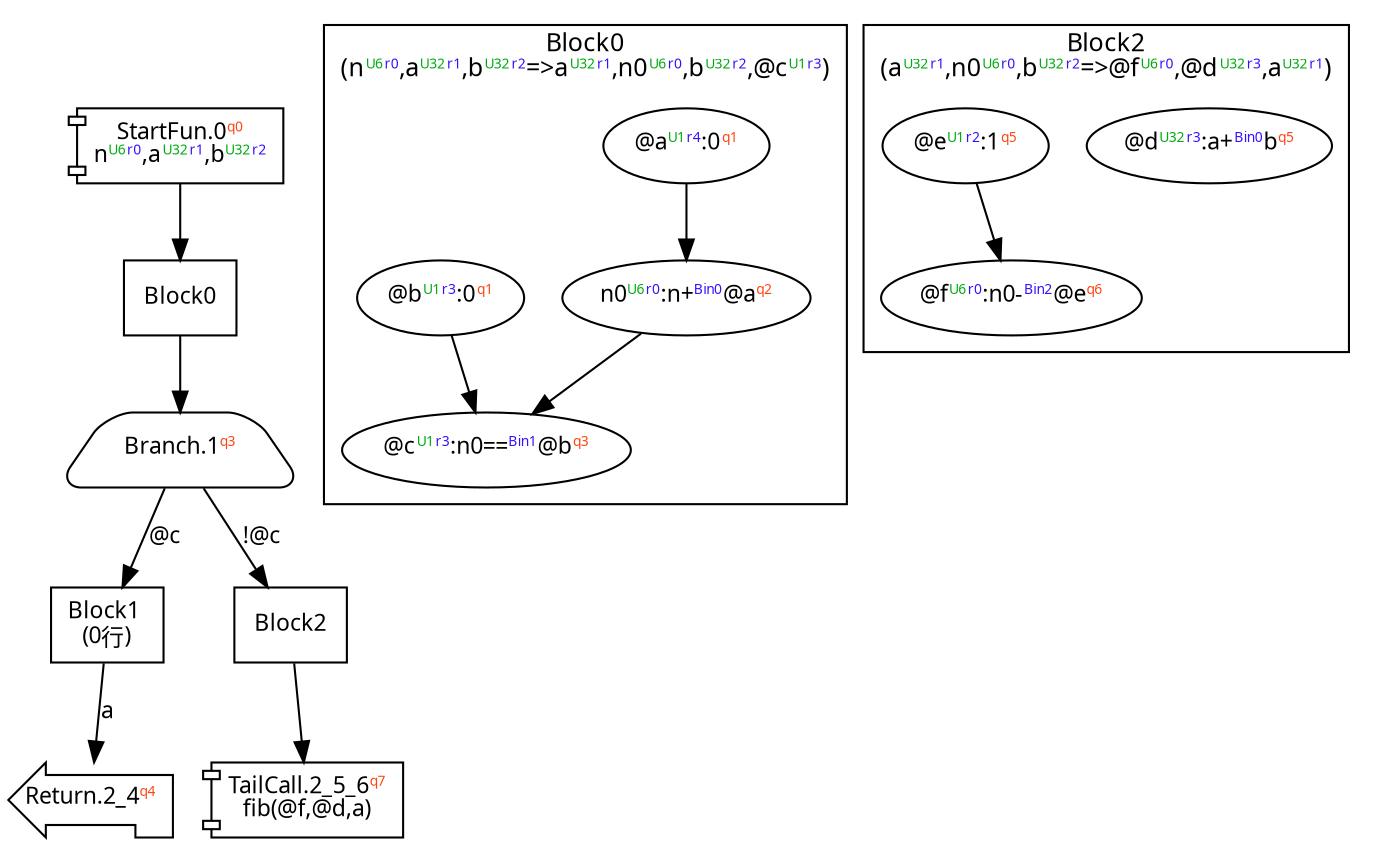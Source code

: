 digraph Program_ {
  graph [fontname = "Monaco", fontsize = 12, ranksep = 0.5];
  node [shape = box, fontname = "Monaco", fontsize = 11; colorscheme = pastel19];
  edge [fontname = "Monaco", fontsize = 11; colorscheme = pastel19];
  Jump0[label = <StartFun.0<font color="#ff4411" point-size="8"><sup>q0</sup></font><br/>n<font color="#00aa11" point-size="8"><sup>U6</sup></font><font color="#3311ff" point-size="8"><sup>r0</sup></font>,a<font color="#00aa11" point-size="8"><sup>U32</sup></font><font color="#3311ff" point-size="8"><sup>r1</sup></font>,b<font color="#00aa11" point-size="8"><sup>U32</sup></font><font color="#3311ff" point-size="8"><sup>r2</sup></font>>; shape = component];
  Jump0 -> Block0;
  Jump1[
    label = <Branch.1<font color="#ff4411" point-size="8"><sup>q3</sup></font>>;
    shape = trapezium; style = rounded;
  ];
  Block0 -> Jump1;
  Jump1 -> Block1 [label="@c"];
  Jump1 -> Block2 [label="!@c"];
  Jump2_4[label = <Return.2_4<font color="#ff4411" point-size="8"><sup>q4</sup></font>>; shape = lpromoter];
  Block1 -> Jump2_4 [label="a"];
  Jump2_5_6[label = <TailCall.2_5_6<font color="#ff4411" point-size="8"><sup>q7</sup></font><br/>fib(@f,@d,a)>; shape = component];
  Block2 -> Jump2_5_6;
  Block0 [label = "Block0"];
  Block1 [label = "Block1\l(0行)"];
  Block2 [label = "Block2"];
  subgraph cluster_dfg_Block0 {
    node [shape = oval];
    label = <Block0<br/>(n<font color="#00aa11" point-size="8"><sup>U6</sup></font><font color="#3311ff" point-size="8"><sup>r0</sup></font>,a<font color="#00aa11" point-size="8"><sup>U32</sup></font><font color="#3311ff" point-size="8"><sup>r1</sup></font>,b<font color="#00aa11" point-size="8"><sup>U32</sup></font><font color="#3311ff" point-size="8"><sup>r2</sup></font>=&gt;a<font color="#00aa11" point-size="8"><sup>U32</sup></font><font color="#3311ff" point-size="8"><sup>r1</sup></font>,n0<font color="#00aa11" point-size="8"><sup>U6</sup></font><font color="#3311ff" point-size="8"><sup>r0</sup></font>,b<font color="#00aa11" point-size="8"><sup>U32</sup></font><font color="#3311ff" point-size="8"><sup>r2</sup></font>,@c<font color="#00aa11" point-size="8"><sup>U1</sup></font><font color="#3311ff" point-size="8"><sup>r3</sup></font>)>;
    0 [label=<@a<font color="#00aa11" point-size="8"><sup>U1</sup></font><font color="#3311ff" point-size="8"><sup>r4</sup></font>:0<font color="#ff4411" point-size="8"><sup>q1</sup></font>>];
    1 [label=<n0<font color="#00aa11" point-size="8"><sup>U6</sup></font><font color="#3311ff" point-size="8"><sup>r0</sup></font>:n+<font color="#3311ff" point-size="8"><sup>Bin0</sup></font>@a<font color="#ff4411" point-size="8"><sup>q2</sup></font>>];
    2 [label=<@b<font color="#00aa11" point-size="8"><sup>U1</sup></font><font color="#3311ff" point-size="8"><sup>r3</sup></font>:0<font color="#ff4411" point-size="8"><sup>q1</sup></font>>];
    3 [label=<@c<font color="#00aa11" point-size="8"><sup>U1</sup></font><font color="#3311ff" point-size="8"><sup>r3</sup></font>:n0==<font color="#3311ff" point-size="8"><sup>Bin1</sup></font>@b<font color="#ff4411" point-size="8"><sup>q3</sup></font>>];
    0 -> 1;
    1 -> 3;
    2 -> 3;
  }
  subgraph cluster_dfg_Block2 {
    node [shape = oval];
    label = <Block2<br/>(a<font color="#00aa11" point-size="8"><sup>U32</sup></font><font color="#3311ff" point-size="8"><sup>r1</sup></font>,n0<font color="#00aa11" point-size="8"><sup>U6</sup></font><font color="#3311ff" point-size="8"><sup>r0</sup></font>,b<font color="#00aa11" point-size="8"><sup>U32</sup></font><font color="#3311ff" point-size="8"><sup>r2</sup></font>=&gt;@f<font color="#00aa11" point-size="8"><sup>U6</sup></font><font color="#3311ff" point-size="8"><sup>r0</sup></font>,@d<font color="#00aa11" point-size="8"><sup>U32</sup></font><font color="#3311ff" point-size="8"><sup>r3</sup></font>,a<font color="#00aa11" point-size="8"><sup>U32</sup></font><font color="#3311ff" point-size="8"><sup>r1</sup></font>)>;
    4 [label=<@d<font color="#00aa11" point-size="8"><sup>U32</sup></font><font color="#3311ff" point-size="8"><sup>r3</sup></font>:a+<font color="#3311ff" point-size="8"><sup>Bin0</sup></font>b<font color="#ff4411" point-size="8"><sup>q5</sup></font>>];
    5 [label=<@e<font color="#00aa11" point-size="8"><sup>U1</sup></font><font color="#3311ff" point-size="8"><sup>r2</sup></font>:1<font color="#ff4411" point-size="8"><sup>q5</sup></font>>];
    6 [label=<@f<font color="#00aa11" point-size="8"><sup>U6</sup></font><font color="#3311ff" point-size="8"><sup>r0</sup></font>:n0-<font color="#3311ff" point-size="8"><sup>Bin2</sup></font>@e<font color="#ff4411" point-size="8"><sup>q6</sup></font>>];
    5 -> 6;
  }
}
